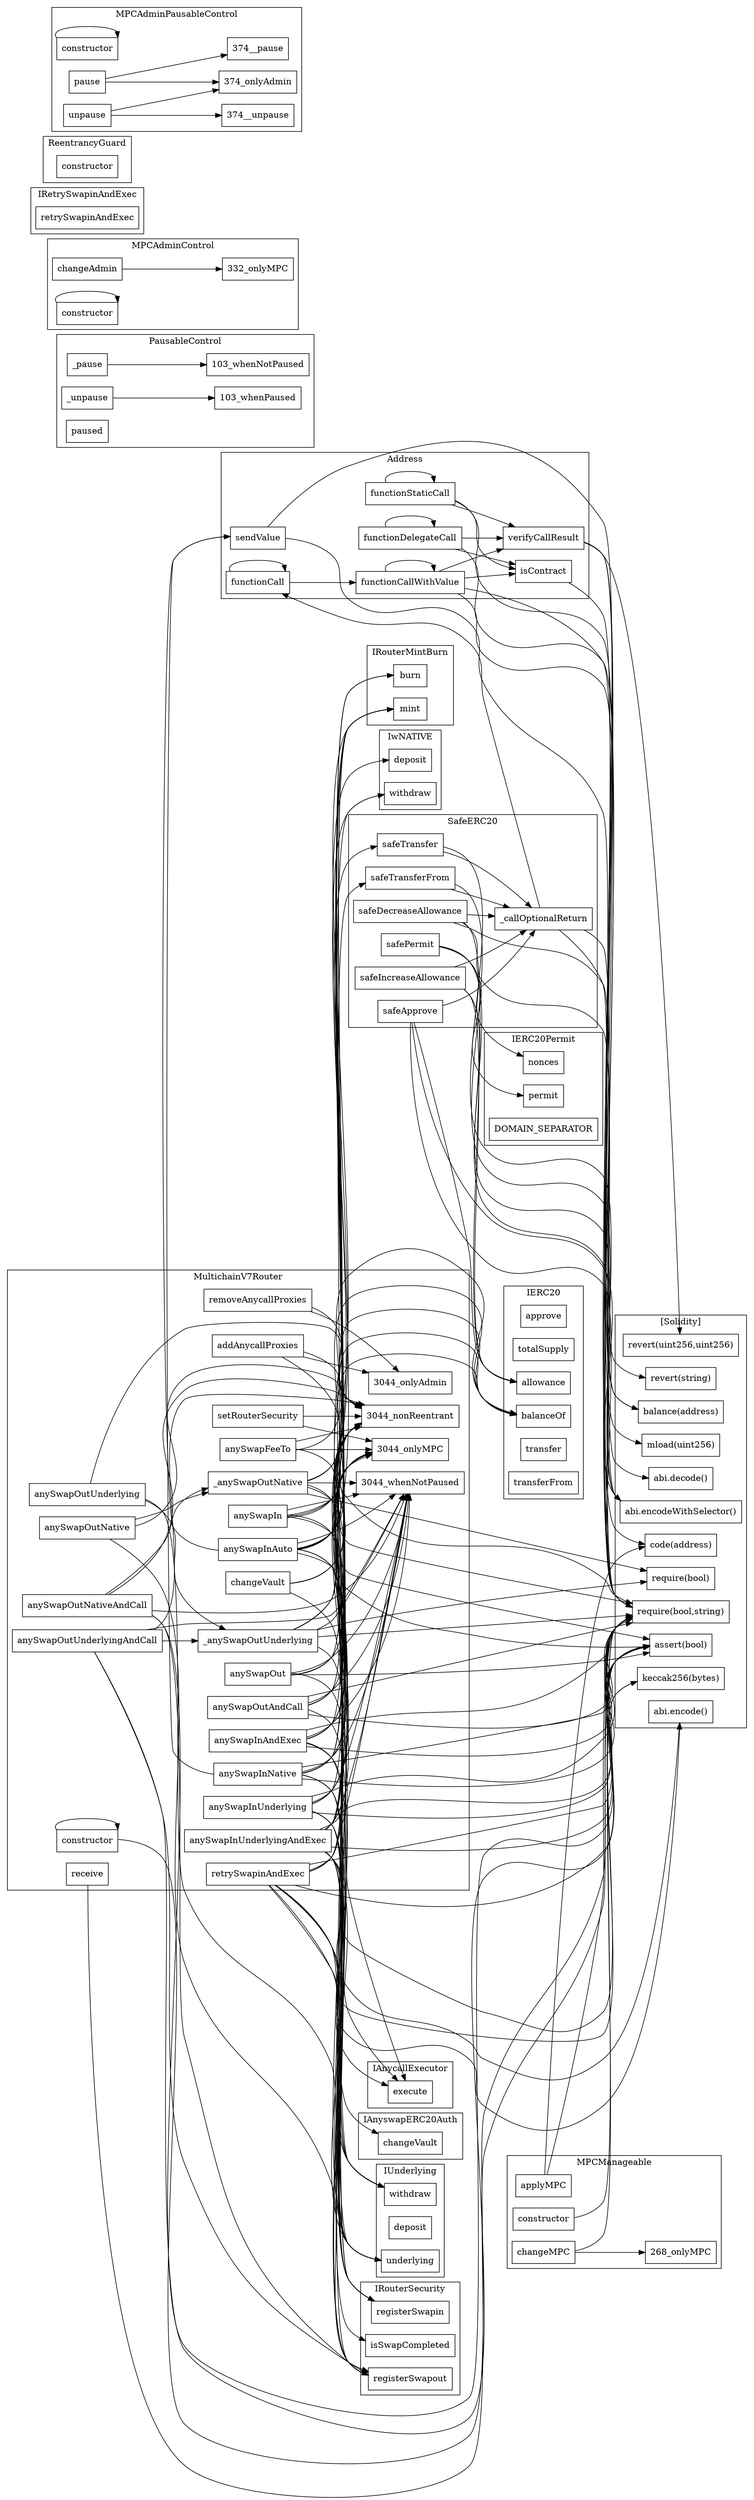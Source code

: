 strict digraph {
rankdir="LR"
node [shape=box]
subgraph cluster_1248_SafeERC20 {
label = "SafeERC20"
"1248_safeTransferFrom" [label="safeTransferFrom"]
"1248_safeIncreaseAllowance" [label="safeIncreaseAllowance"]
"1248__callOptionalReturn" [label="_callOptionalReturn"]
"1248_safeApprove" [label="safeApprove"]
"1248_safeTransfer" [label="safeTransfer"]
"1248_safePermit" [label="safePermit"]
"1248_safeDecreaseAllowance" [label="safeDecreaseAllowance"]
"1248_safeTransferFrom" -> "1248__callOptionalReturn"
"1248_safeApprove" -> "1248__callOptionalReturn"
"1248_safeDecreaseAllowance" -> "1248__callOptionalReturn"
"1248_safeTransfer" -> "1248__callOptionalReturn"
"1248_safeIncreaseAllowance" -> "1248__callOptionalReturn"
}subgraph cluster_3044_MultichainV7Router {
label = "MultichainV7Router"
"3044_anySwapOutNative" [label="anySwapOutNative"]
"3044_setRouterSecurity" [label="setRouterSecurity"]
"3044_anySwapInNative" [label="anySwapInNative"]
"3044_anySwapIn" [label="anySwapIn"]
"3044_anySwapInUnderlyingAndExec" [label="anySwapInUnderlyingAndExec"]
"3044_anySwapFeeTo" [label="anySwapFeeTo"]
"3044__anySwapOutNative" [label="_anySwapOutNative"]
"3044_changeVault" [label="changeVault"]
"3044_anySwapInUnderlying" [label="anySwapInUnderlying"]
"3044_anySwapOut" [label="anySwapOut"]
"3044_addAnycallProxies" [label="addAnycallProxies"]
"3044_removeAnycallProxies" [label="removeAnycallProxies"]
"3044_retrySwapinAndExec" [label="retrySwapinAndExec"]
"3044_anySwapOutUnderlyingAndCall" [label="anySwapOutUnderlyingAndCall"]
"3044_anySwapInAndExec" [label="anySwapInAndExec"]
"3044_receive" [label="receive"]
"3044_constructor" [label="constructor"]
"3044_anySwapOutUnderlying" [label="anySwapOutUnderlying"]
"3044_anySwapInAuto" [label="anySwapInAuto"]
"3044_anySwapOutAndCall" [label="anySwapOutAndCall"]
"3044_anySwapOutNativeAndCall" [label="anySwapOutNativeAndCall"]
"3044__anySwapOutUnderlying" [label="_anySwapOutUnderlying"]
"3044_anySwapOutNative" -> "3044__anySwapOutNative"
"3044_removeAnycallProxies" -> "3044_nonReentrant"
"3044_anySwapInUnderlyingAndExec" -> "3044_nonReentrant"
"3044_anySwapInNative" -> "3044_whenNotPaused"
"3044__anySwapOutUnderlying" -> "3044_whenNotPaused"
"3044_anySwapInUnderlyingAndExec" -> "3044_onlyMPC"
"3044_anySwapOutNative" -> "3044_nonReentrant"
"3044_changeVault" -> "3044_nonReentrant"
"3044_anySwapOutNativeAndCall" -> "3044_whenNotPaused"
"3044_anySwapOutUnderlyingAndCall" -> "3044_whenNotPaused"
"3044_anySwapInNative" -> "3044_nonReentrant"
"3044_setRouterSecurity" -> "3044_onlyMPC"
"3044_anySwapOutUnderlyingAndCall" -> "3044__anySwapOutUnderlying"
"3044_retrySwapinAndExec" -> "3044_nonReentrant"
"3044_anySwapOut" -> "3044_whenNotPaused"
"3044_anySwapInUnderlying" -> "3044_nonReentrant"
"3044_anySwapOutAndCall" -> "3044_nonReentrant"
"3044_anySwapIn" -> "3044_onlyMPC"
"3044_anySwapInAuto" -> "3044_nonReentrant"
"3044_anySwapInAndExec" -> "3044_whenNotPaused"
"3044_anySwapOutUnderlying" -> "3044_nonReentrant"
"3044_anySwapOutNativeAndCall" -> "3044_nonReentrant"
"3044_anySwapFeeTo" -> "3044_nonReentrant"
"3044_anySwapOutNativeAndCall" -> "3044__anySwapOutNative"
"3044_anySwapInUnderlying" -> "3044_onlyMPC"
"3044_anySwapOutUnderlyingAndCall" -> "3044_nonReentrant"
"3044_retrySwapinAndExec" -> "3044_whenNotPaused"
"3044_changeVault" -> "3044_onlyMPC"
"3044_anySwapInAndExec" -> "3044_nonReentrant"
"3044_anySwapInNative" -> "3044_onlyMPC"
"3044_anySwapInAndExec" -> "3044_onlyMPC"
"3044_anySwapOutAndCall" -> "3044_whenNotPaused"
"3044_anySwapInAuto" -> "3044_whenNotPaused"
"3044_anySwapIn" -> "3044_whenNotPaused"
"3044_setRouterSecurity" -> "3044_nonReentrant"
"3044_anySwapInAuto" -> "3044_onlyMPC"
"3044_constructor" -> "3044_constructor"
"3044_removeAnycallProxies" -> "3044_onlyAdmin"
"3044_anySwapIn" -> "3044_nonReentrant"
"3044_anySwapInUnderlying" -> "3044_whenNotPaused"
"3044_anySwapOut" -> "3044_nonReentrant"
"3044_addAnycallProxies" -> "3044_nonReentrant"
"3044_addAnycallProxies" -> "3044_onlyAdmin"
"3044_anySwapOutUnderlying" -> "3044__anySwapOutUnderlying"
"3044_anySwapFeeTo" -> "3044_onlyMPC"
"3044_anySwapInUnderlyingAndExec" -> "3044_whenNotPaused"
"3044__anySwapOutNative" -> "3044_whenNotPaused"
}subgraph cluster_487_IUnderlying {
label = "IUnderlying"
"487_withdraw" [label="withdraw"]
"487_deposit" [label="deposit"]
"487_underlying" [label="underlying"]
}subgraph cluster_103_PausableControl {
label = "PausableControl"
"103__pause" [label="_pause"]
"103__unpause" [label="_unpause"]
"103_paused" [label="paused"]
"103__pause" -> "103_whenNotPaused"
"103__unpause" -> "103_whenPaused"
}subgraph cluster_936_IERC20 {
label = "IERC20"
"936_approve" [label="approve"]
"936_totalSupply" [label="totalSupply"]
"936_allowance" [label="allowance"]
"936_balanceOf" [label="balanceOf"]
"936_transfer" [label="transfer"]
"936_transferFrom" [label="transferFrom"]
}subgraph cluster_394_IAnycallExecutor {
label = "IAnycallExecutor"
"394_execute" [label="execute"]
}subgraph cluster_971_IERC20Permit {
label = "IERC20Permit"
"971_nonces" [label="nonces"]
"971_permit" [label="permit"]
"971_DOMAIN_SEPARATOR" [label="DOMAIN_SEPARATOR"]
}subgraph cluster_332_MPCAdminControl {
label = "MPCAdminControl"
"332_changeAdmin" [label="changeAdmin"]
"332_constructor" [label="constructor"]
"332_constructor" -> "332_constructor"
"332_changeAdmin" -> "332_onlyMPC"
}subgraph cluster_268_MPCManageable {
label = "MPCManageable"
"268_constructor" [label="constructor"]
"268_applyMPC" [label="applyMPC"]
"268_changeMPC" [label="changeMPC"]
"268_changeMPC" -> "268_onlyMPC"
}subgraph cluster_462_IRetrySwapinAndExec {
label = "IRetrySwapinAndExec"
"462_retrySwapinAndExec" [label="retrySwapinAndExec"]
}subgraph cluster_526_IRouterMintBurn {
label = "IRouterMintBurn"
"526_burn" [label="burn"]
"526_mint" [label="mint"]
}subgraph cluster_496_IAnyswapERC20Auth {
label = "IAnyswapERC20Auth"
"496_changeVault" [label="changeVault"]
}subgraph cluster_565_ReentrancyGuard {
label = "ReentrancyGuard"
"565_constructor" [label="constructor"]
}subgraph cluster_374_MPCAdminPausableControl {
label = "MPCAdminPausableControl"
"374_constructor" [label="constructor"]
"374_pause" [label="pause"]
"374_unpause" [label="unpause"]
"374_unpause" -> "374_onlyAdmin"
"374_unpause" -> "374__unpause"
"374_pause" -> "374_onlyAdmin"
"374_pause" -> "374__pause"
"374_constructor" -> "374_constructor"
}subgraph cluster_506_IwNATIVE {
label = "IwNATIVE"
"506_deposit" [label="deposit"]
"506_withdraw" [label="withdraw"]
}subgraph cluster_859_Address {
label = "Address"
"859_functionCallWithValue" [label="functionCallWithValue"]
"859_functionStaticCall" [label="functionStaticCall"]
"859_sendValue" [label="sendValue"]
"859_functionDelegateCall" [label="functionDelegateCall"]
"859_isContract" [label="isContract"]
"859_functionCall" [label="functionCall"]
"859_verifyCallResult" [label="verifyCallResult"]
"859_functionStaticCall" -> "859_verifyCallResult"
"859_functionDelegateCall" -> "859_isContract"
"859_functionCallWithValue" -> "859_isContract"
"859_functionDelegateCall" -> "859_verifyCallResult"
"859_functionCall" -> "859_functionCall"
"859_functionCallWithValue" -> "859_functionCallWithValue"
"859_functionDelegateCall" -> "859_functionDelegateCall"
"859_functionStaticCall" -> "859_functionStaticCall"
"859_functionCall" -> "859_functionCallWithValue"
"859_functionCallWithValue" -> "859_verifyCallResult"
"859_functionStaticCall" -> "859_isContract"
}subgraph cluster_446_IRouterSecurity {
label = "IRouterSecurity"
"446_isSwapCompleted" [label="isSwapCompleted"]
"446_registerSwapin" [label="registerSwapin"]
"446_registerSwapout" [label="registerSwapout"]
}subgraph cluster_solidity {
label = "[Solidity]"
"revert(uint256,uint256)" 
"code(address)" 
"require(bool,string)" 
"require(bool)" 
"assert(bool)" 
"balance(address)" 
"revert(string)" 
"keccak256(bytes)" 
"mload(uint256)" 
"abi.decode()" 
"abi.encodeWithSelector()" 
"abi.encode()" 
"1248__callOptionalReturn" -> "require(bool,string)"
"3044_anySwapOutAndCall" -> "assert(bool)"
"3044_anySwapInNative" -> "assert(bool)"
"3044_anySwapOutAndCall" -> "require(bool,string)"
"1248_safeIncreaseAllowance" -> "abi.encodeWithSelector()"
"3044_addAnycallProxies" -> "require(bool,string)"
"859_functionDelegateCall" -> "require(bool,string)"
"268_applyMPC" -> "require(bool,string)"
"3044__anySwapOutUnderlying" -> "require(bool,string)"
"1248__callOptionalReturn" -> "abi.decode()"
"859_functionCallWithValue" -> "require(bool,string)"
"3044__anySwapOutNative" -> "require(bool,string)"
"3044_anySwapInUnderlying" -> "require(bool,string)"
"3044_anySwapInNative" -> "require(bool,string)"
"3044_constructor" -> "require(bool,string)"
"268_constructor" -> "require(bool,string)"
"3044_anySwapInUnderlyingAndExec" -> "assert(bool)"
"859_sendValue" -> "require(bool,string)"
"859_functionCallWithValue" -> "balance(address)"
"859_isContract" -> "code(address)"
"3044_anySwapInAuto" -> "assert(bool)"
"1248_safeDecreaseAllowance" -> "abi.encodeWithSelector()"
"1248_safeApprove" -> "require(bool,string)"
"3044_retrySwapinAndExec" -> "abi.encode()"
"3044__anySwapOutUnderlying" -> "require(bool)"
"3044_anySwapOutUnderlyingAndCall" -> "require(bool,string)"
"1248_safeDecreaseAllowance" -> "require(bool,string)"
"859_verifyCallResult" -> "mload(uint256)"
"3044_anySwapOut" -> "assert(bool)"
"3044_anySwapInUnderlyingAndExec" -> "abi.encode()"
"3044_anySwapInUnderlying" -> "assert(bool)"
"1248_safeTransferFrom" -> "abi.encodeWithSelector()"
"3044_anySwapIn" -> "assert(bool)"
"3044_retrySwapinAndExec" -> "require(bool,string)"
"3044_retrySwapinAndExec" -> "assert(bool)"
"859_sendValue" -> "balance(address)"
"268_applyMPC" -> "code(address)"
"3044__anySwapOutNative" -> "require(bool)"
"859_functionStaticCall" -> "require(bool,string)"
"1248_safeTransfer" -> "abi.encodeWithSelector()"
"859_verifyCallResult" -> "revert(uint256,uint256)"
"3044_anySwapInUnderlyingAndExec" -> "keccak256(bytes)"
"3044_retrySwapinAndExec" -> "keccak256(bytes)"
"268_changeMPC" -> "require(bool,string)"
"3044_anySwapInAndExec" -> "assert(bool)"
"3044_anySwapInUnderlyingAndExec" -> "require(bool,string)"
"1248_safePermit" -> "require(bool,string)"
"3044_anySwapOutNativeAndCall" -> "require(bool,string)"
"1248_safeApprove" -> "abi.encodeWithSelector()"
"859_verifyCallResult" -> "revert(string)"
"3044_anySwapInAndExec" -> "require(bool,string)"
"3044_receive" -> "assert(bool)"
}"3044__anySwapOutNative" -> "506_deposit"
"3044_anySwapInAndExec" -> "526_mint"
"3044__anySwapOutUnderlying" -> "936_balanceOf"
"3044_anySwapIn" -> "446_registerSwapin"
"3044_anySwapFeeTo" -> "487_withdraw"
"3044_anySwapInUnderlying" -> "526_mint"
"3044_anySwapInNative" -> "526_mint"
"3044__anySwapOutNative" -> "1248_safeTransfer"
"3044_retrySwapinAndExec" -> "394_execute"
"3044_anySwapInNative" -> "487_withdraw"
"3044_anySwapInAndExec" -> "446_registerSwapin"
"3044_anySwapInUnderlying" -> "487_underlying"
"3044_anySwapOutNative" -> "446_registerSwapout"
"3044_anySwapInAuto" -> "526_mint"
"3044_anySwapInAuto" -> "936_balanceOf"
"1248__callOptionalReturn" -> "859_functionCall"
"3044__anySwapOutUnderlying" -> "1248_safeTransferFrom"
"3044_anySwapInUnderlying" -> "446_registerSwapin"
"3044_retrySwapinAndExec" -> "526_mint"
"3044_anySwapInAuto" -> "487_underlying"
"3044_anySwapInUnderlyingAndExec" -> "446_registerSwapin"
"3044_anySwapOut" -> "446_registerSwapout"
"3044_anySwapFeeTo" -> "526_mint"
"3044_changeVault" -> "496_changeVault"
"3044_anySwapInNative" -> "859_sendValue"
"3044_retrySwapinAndExec" -> "936_balanceOf"
"3044_anySwapOutNativeAndCall" -> "446_registerSwapout"
"3044_anySwapInNative" -> "446_registerSwapin"
"1248_safeApprove" -> "936_allowance"
"3044_anySwapOutUnderlyingAndCall" -> "446_registerSwapout"
"1248_safeIncreaseAllowance" -> "936_allowance"
"3044_anySwapIn" -> "526_mint"
"3044_anySwapInAuto" -> "859_sendValue"
"3044_anySwapOutAndCall" -> "526_burn"
"3044_anySwapInNative" -> "506_withdraw"
"3044_anySwapInAuto" -> "506_withdraw"
"3044_anySwapInAndExec" -> "394_execute"
"3044_anySwapInUnderlyingAndExec" -> "487_underlying"
"3044__anySwapOutNative" -> "487_underlying"
"3044_anySwapInNative" -> "487_underlying"
"3044_retrySwapinAndExec" -> "446_isSwapCompleted"
"1248_safePermit" -> "971_permit"
"3044_anySwapInAuto" -> "446_registerSwapin"
"3044_anySwapInUnderlyingAndExec" -> "394_execute"
"3044_anySwapOutAndCall" -> "446_registerSwapout"
"3044_retrySwapinAndExec" -> "487_withdraw"
"3044_anySwapInUnderlying" -> "487_withdraw"
"3044_anySwapInUnderlyingAndExec" -> "936_balanceOf"
"3044__anySwapOutUnderlying" -> "487_underlying"
"3044_anySwapOutUnderlying" -> "446_registerSwapout"
"3044__anySwapOutNative" -> "936_balanceOf"
"3044_anySwapOut" -> "526_burn"
"3044_anySwapInAuto" -> "487_withdraw"
"1248_safeDecreaseAllowance" -> "936_allowance"
"3044_retrySwapinAndExec" -> "487_underlying"
"1248_safePermit" -> "971_nonces"
"3044_anySwapInUnderlyingAndExec" -> "487_withdraw"
"3044_anySwapInUnderlyingAndExec" -> "526_mint"
}